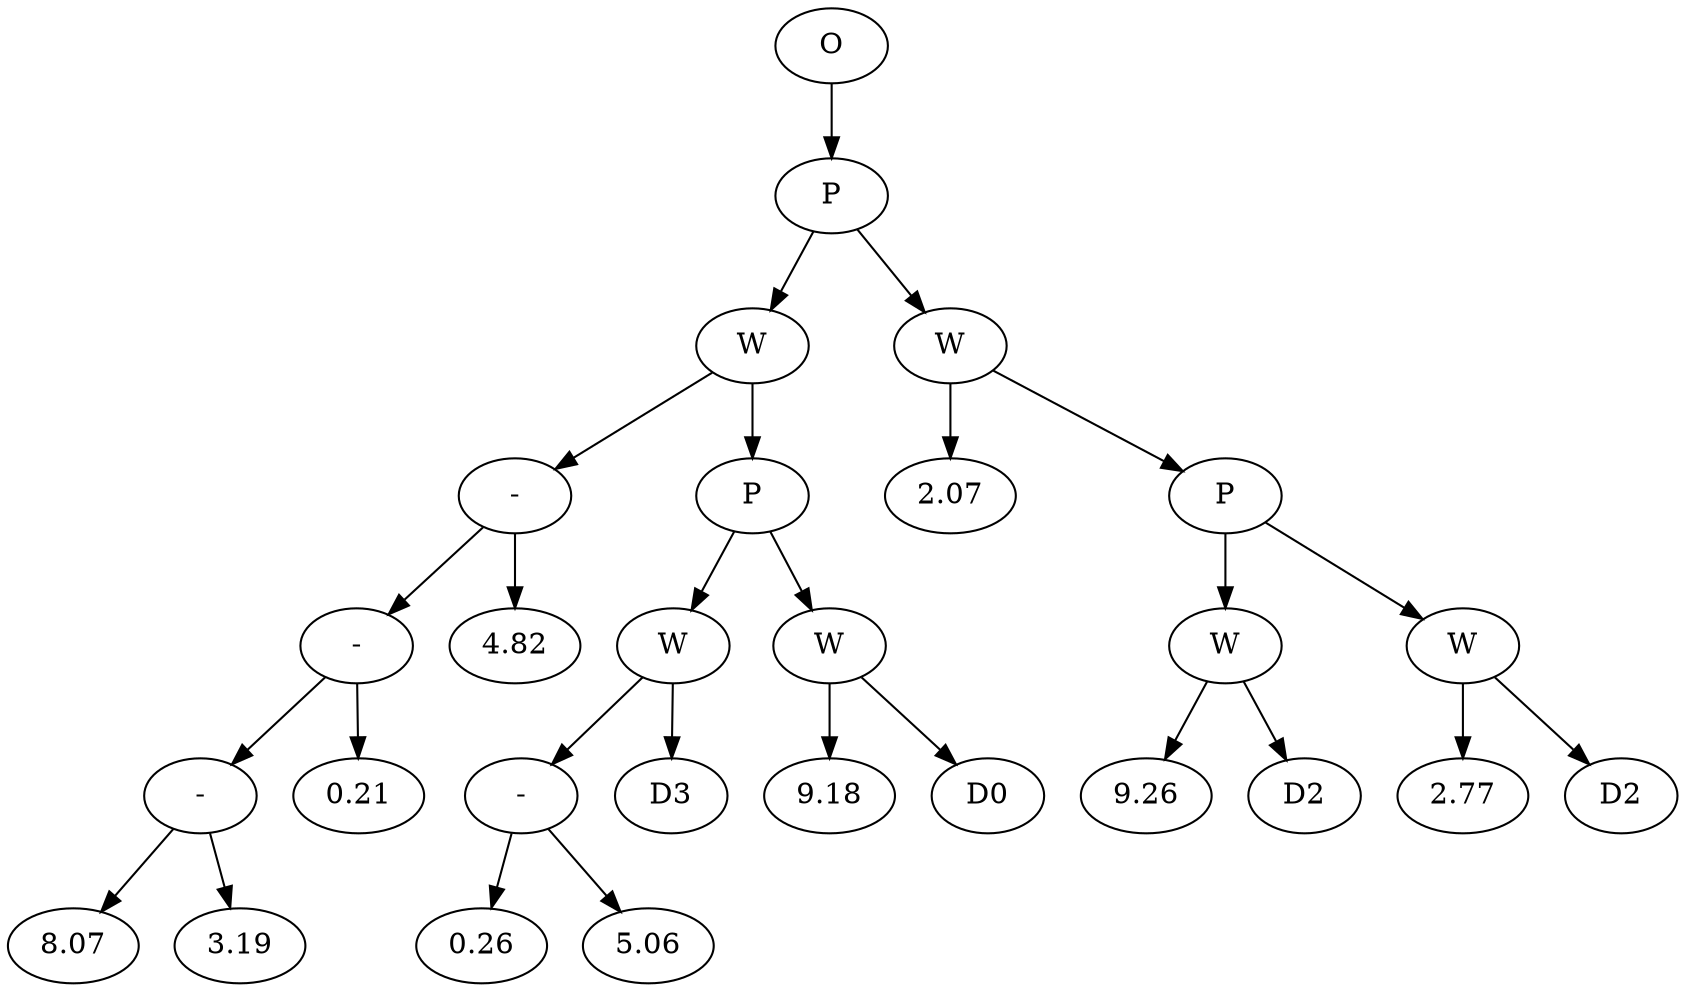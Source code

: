 // Tree
digraph {
	169328 [label=O]
	169329 [label=P]
	169328 -> 169329
	169330 [label=W]
	169329 -> 169330
	169331 [label="-"]
	169330 -> 169331
	169332 [label="-"]
	169331 -> 169332
	169333 [label="-"]
	169332 -> 169333
	169334 [label=8.07]
	169333 -> 169334
	169335 [label=3.19]
	169333 -> 169335
	169336 [label=0.21]
	169332 -> 169336
	169337 [label=4.82]
	169331 -> 169337
	169338 [label=P]
	169330 -> 169338
	169339 [label=W]
	169338 -> 169339
	169340 [label="-"]
	169339 -> 169340
	169341 [label=0.26]
	169340 -> 169341
	169342 [label=5.06]
	169340 -> 169342
	169343 [label=D3]
	169339 -> 169343
	169344 [label=W]
	169338 -> 169344
	169345 [label=9.18]
	169344 -> 169345
	169346 [label=D0]
	169344 -> 169346
	169347 [label=W]
	169329 -> 169347
	169348 [label=2.07]
	169347 -> 169348
	169349 [label=P]
	169347 -> 169349
	169350 [label=W]
	169349 -> 169350
	169351 [label=9.26]
	169350 -> 169351
	169352 [label=D2]
	169350 -> 169352
	169353 [label=W]
	169349 -> 169353
	169354 [label=2.77]
	169353 -> 169354
	169355 [label=D2]
	169353 -> 169355
}
